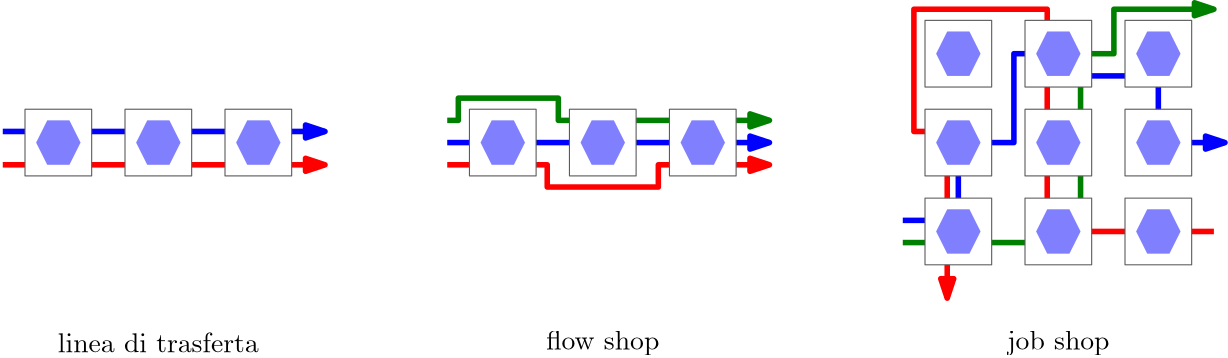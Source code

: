 <?xml version="1.0"?>
<!DOCTYPE ipe SYSTEM "ipe.dtd">
<ipe version="70218" creator="Ipe 7.2.28">
<info created="D:20241007160102" modified="D:20241007162229"/>
<ipestyle name="basic">
<symbol name="arrow/arc(spx)">
<path stroke="sym-stroke" fill="sym-stroke" pen="sym-pen">
0 0 m
-1 0.333 l
-1 -0.333 l
h
</path>
</symbol>
<symbol name="arrow/farc(spx)">
<path stroke="sym-stroke" fill="white" pen="sym-pen">
0 0 m
-1 0.333 l
-1 -0.333 l
h
</path>
</symbol>
<symbol name="arrow/ptarc(spx)">
<path stroke="sym-stroke" fill="sym-stroke" pen="sym-pen">
0 0 m
-1 0.333 l
-0.8 0 l
-1 -0.333 l
h
</path>
</symbol>
<symbol name="arrow/fptarc(spx)">
<path stroke="sym-stroke" fill="white" pen="sym-pen">
0 0 m
-1 0.333 l
-0.8 0 l
-1 -0.333 l
h
</path>
</symbol>
<symbol name="mark/circle(sx)" transformations="translations">
<path fill="sym-stroke">
0.6 0 0 0.6 0 0 e
0.4 0 0 0.4 0 0 e
</path>
</symbol>
<symbol name="mark/disk(sx)" transformations="translations">
<path fill="sym-stroke">
0.6 0 0 0.6 0 0 e
</path>
</symbol>
<symbol name="mark/fdisk(sfx)" transformations="translations">
<group>
<path fill="sym-fill">
0.5 0 0 0.5 0 0 e
</path>
<path fill="sym-stroke" fillrule="eofill">
0.6 0 0 0.6 0 0 e
0.4 0 0 0.4 0 0 e
</path>
</group>
</symbol>
<symbol name="mark/box(sx)" transformations="translations">
<path fill="sym-stroke" fillrule="eofill">
-0.6 -0.6 m
0.6 -0.6 l
0.6 0.6 l
-0.6 0.6 l
h
-0.4 -0.4 m
0.4 -0.4 l
0.4 0.4 l
-0.4 0.4 l
h
</path>
</symbol>
<symbol name="mark/square(sx)" transformations="translations">
<path fill="sym-stroke">
-0.6 -0.6 m
0.6 -0.6 l
0.6 0.6 l
-0.6 0.6 l
h
</path>
</symbol>
<symbol name="mark/fsquare(sfx)" transformations="translations">
<group>
<path fill="sym-fill">
-0.5 -0.5 m
0.5 -0.5 l
0.5 0.5 l
-0.5 0.5 l
h
</path>
<path fill="sym-stroke" fillrule="eofill">
-0.6 -0.6 m
0.6 -0.6 l
0.6 0.6 l
-0.6 0.6 l
h
-0.4 -0.4 m
0.4 -0.4 l
0.4 0.4 l
-0.4 0.4 l
h
</path>
</group>
</symbol>
<symbol name="mark/cross(sx)" transformations="translations">
<group>
<path fill="sym-stroke">
-0.43 -0.57 m
0.57 0.43 l
0.43 0.57 l
-0.57 -0.43 l
h
</path>
<path fill="sym-stroke">
-0.43 0.57 m
0.57 -0.43 l
0.43 -0.57 l
-0.57 0.43 l
h
</path>
</group>
</symbol>
<symbol name="arrow/fnormal(spx)">
<path stroke="sym-stroke" fill="white" pen="sym-pen">
0 0 m
-1 0.333 l
-1 -0.333 l
h
</path>
</symbol>
<symbol name="arrow/pointed(spx)">
<path stroke="sym-stroke" fill="sym-stroke" pen="sym-pen">
0 0 m
-1 0.333 l
-0.8 0 l
-1 -0.333 l
h
</path>
</symbol>
<symbol name="arrow/fpointed(spx)">
<path stroke="sym-stroke" fill="white" pen="sym-pen">
0 0 m
-1 0.333 l
-0.8 0 l
-1 -0.333 l
h
</path>
</symbol>
<symbol name="arrow/linear(spx)">
<path stroke="sym-stroke" pen="sym-pen">
-1 0.333 m
0 0 l
-1 -0.333 l
</path>
</symbol>
<symbol name="arrow/fdouble(spx)">
<path stroke="sym-stroke" fill="white" pen="sym-pen">
0 0 m
-1 0.333 l
-1 -0.333 l
h
-1 0 m
-2 0.333 l
-2 -0.333 l
h
</path>
</symbol>
<symbol name="arrow/double(spx)">
<path stroke="sym-stroke" fill="sym-stroke" pen="sym-pen">
0 0 m
-1 0.333 l
-1 -0.333 l
h
-1 0 m
-2 0.333 l
-2 -0.333 l
h
</path>
</symbol>
<symbol name="arrow/mid-normal(spx)">
<path stroke="sym-stroke" fill="sym-stroke" pen="sym-pen">
0.5 0 m
-0.5 0.333 l
-0.5 -0.333 l
h
</path>
</symbol>
<symbol name="arrow/mid-fnormal(spx)">
<path stroke="sym-stroke" fill="white" pen="sym-pen">
0.5 0 m
-0.5 0.333 l
-0.5 -0.333 l
h
</path>
</symbol>
<symbol name="arrow/mid-pointed(spx)">
<path stroke="sym-stroke" fill="sym-stroke" pen="sym-pen">
0.5 0 m
-0.5 0.333 l
-0.3 0 l
-0.5 -0.333 l
h
</path>
</symbol>
<symbol name="arrow/mid-fpointed(spx)">
<path stroke="sym-stroke" fill="white" pen="sym-pen">
0.5 0 m
-0.5 0.333 l
-0.3 0 l
-0.5 -0.333 l
h
</path>
</symbol>
<symbol name="arrow/mid-double(spx)">
<path stroke="sym-stroke" fill="sym-stroke" pen="sym-pen">
1 0 m
0 0.333 l
0 -0.333 l
h
0 0 m
-1 0.333 l
-1 -0.333 l
h
</path>
</symbol>
<symbol name="arrow/mid-fdouble(spx)">
<path stroke="sym-stroke" fill="white" pen="sym-pen">
1 0 m
0 0.333 l
0 -0.333 l
h
0 0 m
-1 0.333 l
-1 -0.333 l
h
</path>
</symbol>
<anglesize name="22.5 deg" value="22.5"/>
<anglesize name="30 deg" value="30"/>
<anglesize name="45 deg" value="45"/>
<anglesize name="60 deg" value="60"/>
<anglesize name="90 deg" value="90"/>
<arrowsize name="large" value="10"/>
<arrowsize name="small" value="5"/>
<arrowsize name="tiny" value="3"/>
<color name="blue" value="0 0 1"/>
<color name="brown" value="0.647 0.165 0.165"/>
<color name="darkblue" value="0 0 0.545"/>
<color name="darkcyan" value="0 0.545 0.545"/>
<color name="darkgray" value="0.663"/>
<color name="darkgreen" value="0 0.392 0"/>
<color name="darkmagenta" value="0.545 0 0.545"/>
<color name="darkorange" value="1 0.549 0"/>
<color name="darkred" value="0.545 0 0"/>
<color name="gold" value="1 0.843 0"/>
<color name="gray" value="0.745"/>
<color name="green" value="0 1 0"/>
<color name="lightblue" value="0.678 0.847 0.902"/>
<color name="lightcyan" value="0.878 1 1"/>
<color name="lightgray" value="0.827"/>
<color name="lightgreen" value="0.565 0.933 0.565"/>
<color name="lightyellow" value="1 1 0.878"/>
<color name="navy" value="0 0 0.502"/>
<color name="orange" value="1 0.647 0"/>
<color name="pink" value="1 0.753 0.796"/>
<color name="purple" value="0.627 0.125 0.941"/>
<color name="red" value="1 0 0"/>
<color name="seagreen" value="0.18 0.545 0.341"/>
<color name="turquoise" value="0.251 0.878 0.816"/>
<color name="violet" value="0.933 0.51 0.933"/>
<color name="yellow" value="1 1 0"/>
<dashstyle name="dash dot dotted" value="[4 2 1 2 1 2] 0"/>
<dashstyle name="dash dotted" value="[4 2 1 2] 0"/>
<dashstyle name="dashed" value="[4] 0"/>
<dashstyle name="dotted" value="[1 3] 0"/>
<gridsize name="10 pts (~3.5 mm)" value="10"/>
<gridsize name="14 pts (~5 mm)" value="14"/>
<gridsize name="16 pts (~6 mm)" value="16"/>
<gridsize name="20 pts (~7 mm)" value="20"/>
<gridsize name="28 pts (~10 mm)" value="28"/>
<gridsize name="32 pts (~12 mm)" value="32"/>
<gridsize name="4 pts" value="4"/>
<gridsize name="56 pts (~20 mm)" value="56"/>
<gridsize name="8 pts (~3 mm)" value="8"/>
<opacity name="10%" value="0.1"/>
<opacity name="30%" value="0.3"/>
<opacity name="50%" value="0.5"/>
<opacity name="75%" value="0.75"/>
<pen name="fat" value="1.2"/>
<pen name="heavier" value="0.8"/>
<pen name="ultrafat" value="2"/>
<symbolsize name="large" value="5"/>
<symbolsize name="small" value="2"/>
<symbolsize name="tiny" value="1.1"/>
<textsize name="Huge" value="\Huge"/>
<textsize name="LARGE" value="\LARGE"/>
<textsize name="Large" value="\Large"/>
<textsize name="footnote" value="\footnotesize"/>
<textsize name="huge" value="\huge"/>
<textsize name="large" value="\large"/>
<textsize name="script" value="\scriptsize"/>
<textsize name="small" value="\small"/>
<textsize name="tiny" value="\tiny"/>
<textstyle name="center" begin="\begin{center}" end="\end{center}"/>
<textstyle name="item" begin="\begin{itemize}\item{}" end="\end{itemize}"/>
<textstyle name="itemize" begin="\begin{itemize}" end="\end{itemize}"/>
<tiling name="falling" angle="-60" step="4" width="1"/>
<tiling name="rising" angle="30" step="4" width="1"/>
</ipestyle>
<page>
<layer name="alpha"/>
<view layers="alpha" active="alpha"/>
<path layer="alpha" fill="0.502 0.502 1">
132 692 m
140 692 l
144 700 l
140 708 l
132 708 l
128 700 l
132 692 l
</path>
<path matrix="1 0 0 1 36 0" fill="0.502 0.502 1">
132 692 m
140 692 l
144 700 l
140 708 l
132 708 l
128 700 l
132 692 l
</path>
<path matrix="1 0 0 1 72 0" fill="0.502 0.502 1">
132 692 m
140 692 l
144 700 l
140 708 l
132 708 l
128 700 l
132 692 l
</path>
<path stroke="0 0 1" pen="ultrafat">
116 704 m
124 704 l
</path>
<path stroke="0 0 1" pen="ultrafat">
148 704 m
160 704 l
</path>
<path stroke="0 0 1" pen="ultrafat">
184 704 m
196 704 l
</path>
<path stroke="0 0 1" pen="ultrafat" arrow="normal/normal">
220 704 m
232 704 l
</path>
<path matrix="1 0 0 1 0 -12" stroke="1 0 0" pen="ultrafat">
116 704 m
124 704 l
</path>
<path matrix="1 0 0 1 0 -12" stroke="1 0 0" pen="ultrafat">
148 704 m
160 704 l
</path>
<path matrix="1 0 0 1 0 -12" stroke="1 0 0" pen="ultrafat">
184 704 m
196 704 l
</path>
<path matrix="1 0 0 1 0 -12" stroke="1 0 0" pen="ultrafat" arrow="normal/normal">
220 704 m
232 704 l
</path>
<path matrix="1 0 0 1 160 0" fill="0.502 0.502 1">
132 692 m
140 692 l
144 700 l
140 708 l
132 708 l
128 700 l
132 692 l
</path>
<path matrix="1 0 0 1 196 0" fill="0.502 0.502 1">
132 692 m
140 692 l
144 700 l
140 708 l
132 708 l
128 700 l
132 692 l
</path>
<path matrix="1 0 0 1 232 0" fill="0.502 0.502 1">
132 692 m
140 692 l
144 700 l
140 708 l
132 708 l
128 700 l
132 692 l
</path>
<path matrix="1 0 0 1 160 -4" stroke="0 0 1" pen="ultrafat">
116 704 m
124 704 l
</path>
<path matrix="1 0 0 1 160 -4" stroke="0 0 1" pen="ultrafat">
148 704 m
160 704 l
</path>
<path matrix="1 0 0 1 160 -4" stroke="0 0 1" pen="ultrafat">
184 704 m
196 704 l
</path>
<path matrix="1 0 0 1 160 -4" stroke="0 0 1" pen="ultrafat" arrow="normal/normal">
220 704 m
232 704 l
</path>
<path stroke="1 0 0" pen="ultrafat">
276 692 m
284 692 l
</path>
<path stroke="1 0 0" pen="ultrafat">
308 692 m
312 692 l
312 684 l
352 684 l
352 692 l
356 692 l
</path>
<path stroke="1 0 0" pen="ultrafat" arrow="normal/normal">
380 692 m
392 692 l
</path>
<path stroke="0 0.502 0" pen="ultrafat">
276 708 m
280 708 l
280 716 l
316 716 l
316 708 l
320 708 l
</path>
<path stroke="0 0.502 0" pen="ultrafat">
344 708 m
356 708 l
</path>
<path stroke="0 0.502 0" pen="ultrafat" arrow="normal/normal">
380 708 m
392 708 l
</path>
<path matrix="1 0 0 1 324 0" fill="0.502 0.502 1">
132 692 m
140 692 l
144 700 l
140 708 l
132 708 l
128 700 l
132 692 l
</path>
<path matrix="1 0 0 1 360 0" fill="0.502 0.502 1">
132 692 m
140 692 l
144 700 l
140 708 l
132 708 l
128 700 l
132 692 l
</path>
<path matrix="1 0 0 1 396 0" fill="0.502 0.502 1">
132 692 m
140 692 l
144 700 l
140 708 l
132 708 l
128 700 l
132 692 l
</path>
<path matrix="1 0 0 1 324 32" fill="0.502 0.502 1">
132 692 m
140 692 l
144 700 l
140 708 l
132 708 l
128 700 l
132 692 l
</path>
<path matrix="1 0 0 1 360 32" fill="0.502 0.502 1">
132 692 m
140 692 l
144 700 l
140 708 l
132 708 l
128 700 l
132 692 l
</path>
<path matrix="1 0 0 1 396 32" fill="0.502 0.502 1">
132 692 m
140 692 l
144 700 l
140 708 l
132 708 l
128 700 l
132 692 l
</path>
<path matrix="1 0 0 1 324 -32" fill="0.502 0.502 1">
132 692 m
140 692 l
144 700 l
140 708 l
132 708 l
128 700 l
132 692 l
</path>
<path matrix="1 0 0 1 360 -32" fill="0.502 0.502 1">
132 692 m
140 692 l
144 700 l
140 708 l
132 708 l
128 700 l
132 692 l
</path>
<path matrix="1 0 0 1 396 -32" fill="0.502 0.502 1">
132 692 m
140 692 l
144 700 l
140 708 l
132 708 l
128 700 l
132 692 l
</path>
<path stroke="0 0.502 0" pen="ultrafat">
440 664 m
448 664 l
</path>
<path stroke="0 0.502 0" pen="ultrafat">
472 664 m
484 664 l
</path>
<path stroke="0 0.502 0" pen="ultrafat">
504 680 m
504 688 l
</path>
<path stroke="0 0.502 0" pen="ultrafat">
504 712 m
504 720 l
</path>
<path stroke="0 0.502 0" pen="ultrafat" arrow="normal/normal">
508 732 m
516 732 l
516 748 l
552 748 l
</path>
<path stroke="0 0 1" pen="ultrafat">
440 672 m
448 672 l
</path>
<path stroke="0 0 1" pen="ultrafat">
460 680 m
460 688 l
</path>
<path stroke="0 0 1" pen="ultrafat">
472 700 m
480 700 l
480 732 l
484 732 l
</path>
<path stroke="0 0 1" pen="ultrafat">
508 724 m
520 724 l
</path>
<path stroke="0 0 1" pen="ultrafat">
532 720 m
532 712 l
</path>
<path stroke="0 0 1" pen="ultrafat" arrow="normal/normal">
544 700 m
556 700 l
</path>
<path stroke="1 0 0" pen="ultrafat">
552 668 m
544 668 l
</path>
<path stroke="1 0 0" pen="ultrafat">
520 668 m
508 668 l
</path>
<path stroke="1 0 0" pen="ultrafat">
492 680 m
492 688 l
</path>
<path stroke="1 0 0" pen="ultrafat">
492 712 m
492 720 l
</path>
<path stroke="1 0 0" pen="ultrafat">
492 744 m
492 748 l
444 748 l
444 704 l
448 704 l
</path>
<path stroke="1 0 0" pen="ultrafat">
456 688 m
456 680 l
</path>
<path stroke="1 0 0" pen="ultrafat" arrow="normal/normal">
456 656 m
456 644 l
</path>
<text matrix="1 0 0 1 0 -72" transformations="translations" pos="172 700" stroke="0" type="label" width="72.34" height="6.918" depth="0" halign="center" valign="center">linea di trasferta</text>
<text matrix="1 0 0 1 160 -72" transformations="translations" pos="172 700" stroke="0" type="label" width="40.736" height="6.926" depth="1.93" halign="center" valign="center">flow shop</text>
<text matrix="1 0 0 1 324 -72" transformations="translations" pos="172 700" stroke="0" type="label" width="36.862" height="6.926" depth="1.93" halign="center" valign="center">job shop</text>
<path stroke="0.357">
124 712 m
124 688 l
148 688 l
148 712 l
h
</path>
<path matrix="1 0 0 1 36 0" stroke="0.357">
124 712 m
124 688 l
148 688 l
148 712 l
h
</path>
<path matrix="1 0 0 1 72 0" stroke="0.357">
124 712 m
124 688 l
148 688 l
148 712 l
h
</path>
<path matrix="1 0 0 1 196 0" stroke="0.357">
124 712 m
124 688 l
148 688 l
148 712 l
h
</path>
<path matrix="1 0 0 1 232 0" stroke="0.357">
124 712 m
124 688 l
148 688 l
148 712 l
h
</path>
<path matrix="1 0 0 1 360 0" stroke="0.357">
124 712 m
124 688 l
148 688 l
148 712 l
h
</path>
<path matrix="1 0 0 1 396 0" stroke="0.357">
124 712 m
124 688 l
148 688 l
148 712 l
h
</path>
<path matrix="1 0 0 1 324 32" stroke="0.357">
124 712 m
124 688 l
148 688 l
148 712 l
h
</path>
<path matrix="1 0 0 1 360 32" stroke="0.357">
124 712 m
124 688 l
148 688 l
148 712 l
h
</path>
<path matrix="1 0 0 1 396 32" stroke="0.357">
124 712 m
124 688 l
148 688 l
148 712 l
h
</path>
<path matrix="1 0 0 1 324 -32" stroke="0.357">
124 712 m
124 688 l
148 688 l
148 712 l
h
</path>
<path matrix="1 0 0 1 360 -32" stroke="0.357">
124 712 m
124 688 l
148 688 l
148 712 l
h
</path>
<path matrix="1 0 0 1 396 -32" stroke="0.357">
124 712 m
124 688 l
148 688 l
148 712 l
h
</path>
<path matrix="1 0 0 1 324 0" stroke="0.357">
124 712 m
124 688 l
148 688 l
148 712 l
h
</path>
<path matrix="1 0 0 1 160 0" stroke="0.357">
124 712 m
124 688 l
148 688 l
148 712 l
h
</path>
</page>
</ipe>
